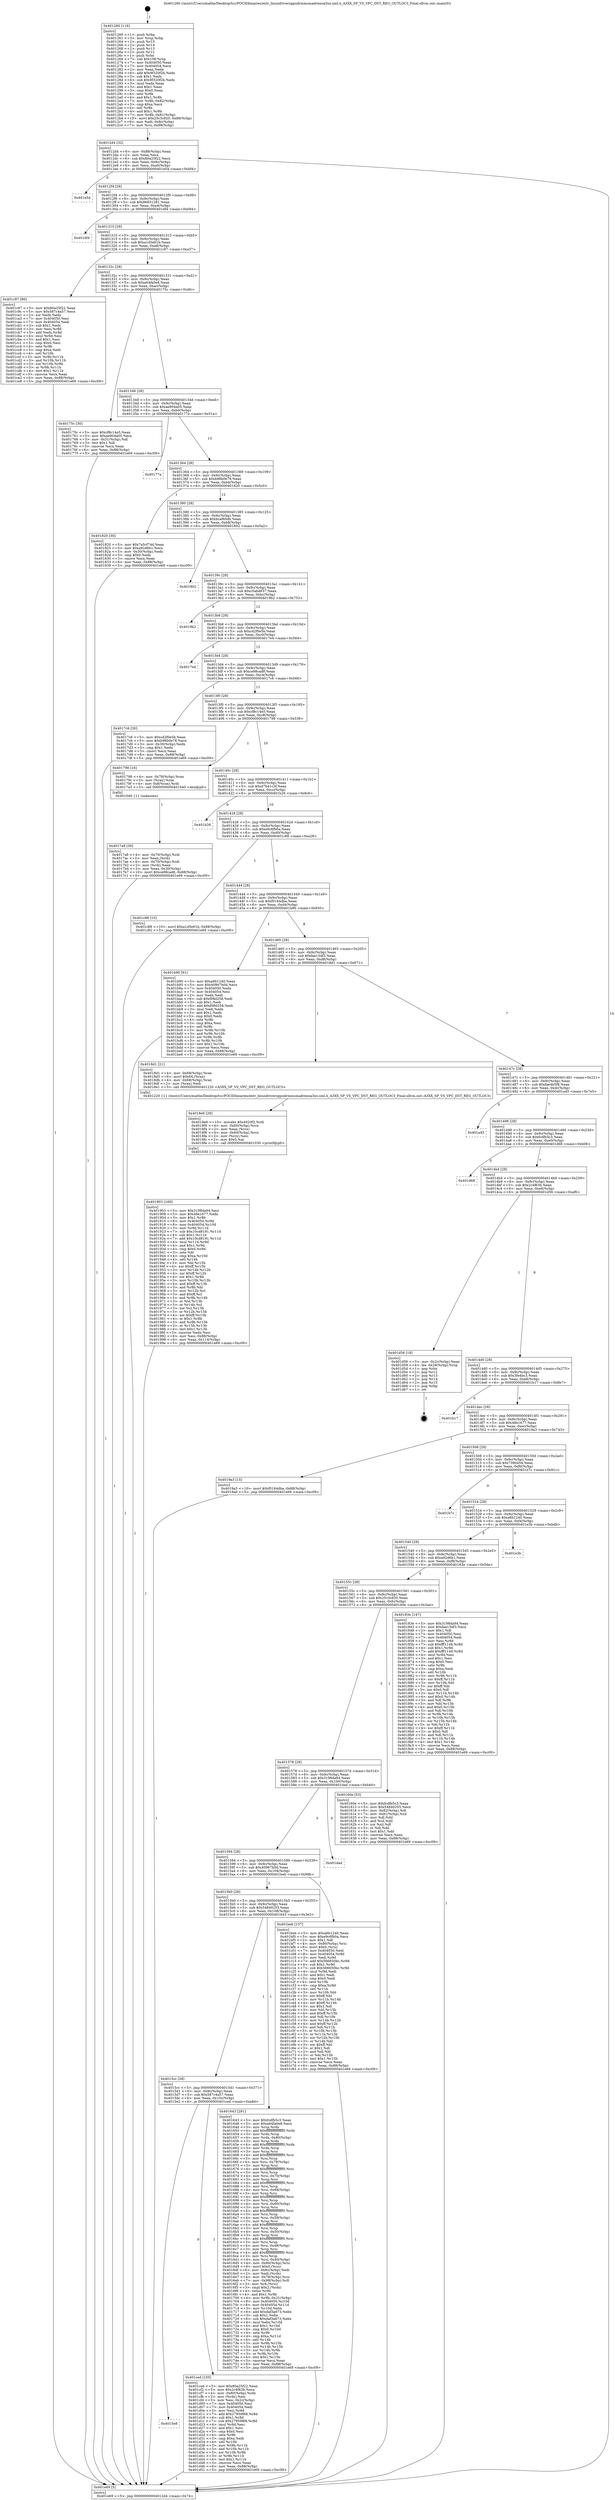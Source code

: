 digraph "0x401260" {
  label = "0x401260 (/mnt/c/Users/mathe/Desktop/tcc/POCII/binaries/extr_linuxdriversgpudrmmsmadrenoa3xx.xml.h_A3XX_SP_VS_VPC_DST_REG_OUTLOC3_Final-ollvm.out::main(0))"
  labelloc = "t"
  node[shape=record]

  Entry [label="",width=0.3,height=0.3,shape=circle,fillcolor=black,style=filled]
  "0x4012d4" [label="{
     0x4012d4 [32]\l
     | [instrs]\l
     &nbsp;&nbsp;0x4012d4 \<+6\>: mov -0x88(%rbp),%eax\l
     &nbsp;&nbsp;0x4012da \<+2\>: mov %eax,%ecx\l
     &nbsp;&nbsp;0x4012dc \<+6\>: sub $0x80a25f22,%ecx\l
     &nbsp;&nbsp;0x4012e2 \<+6\>: mov %eax,-0x9c(%rbp)\l
     &nbsp;&nbsp;0x4012e8 \<+6\>: mov %ecx,-0xa0(%rbp)\l
     &nbsp;&nbsp;0x4012ee \<+6\>: je 0000000000401e54 \<main+0xbf4\>\l
  }"]
  "0x401e54" [label="{
     0x401e54\l
  }", style=dashed]
  "0x4012f4" [label="{
     0x4012f4 [28]\l
     | [instrs]\l
     &nbsp;&nbsp;0x4012f4 \<+5\>: jmp 00000000004012f9 \<main+0x99\>\l
     &nbsp;&nbsp;0x4012f9 \<+6\>: mov -0x9c(%rbp),%eax\l
     &nbsp;&nbsp;0x4012ff \<+5\>: sub $0x86651281,%eax\l
     &nbsp;&nbsp;0x401304 \<+6\>: mov %eax,-0xa4(%rbp)\l
     &nbsp;&nbsp;0x40130a \<+6\>: je 0000000000401df4 \<main+0xb94\>\l
  }"]
  Exit [label="",width=0.3,height=0.3,shape=circle,fillcolor=black,style=filled,peripheries=2]
  "0x401df4" [label="{
     0x401df4\l
  }", style=dashed]
  "0x401310" [label="{
     0x401310 [28]\l
     | [instrs]\l
     &nbsp;&nbsp;0x401310 \<+5\>: jmp 0000000000401315 \<main+0xb5\>\l
     &nbsp;&nbsp;0x401315 \<+6\>: mov -0x9c(%rbp),%eax\l
     &nbsp;&nbsp;0x40131b \<+5\>: sub $0xa1d5e61b,%eax\l
     &nbsp;&nbsp;0x401320 \<+6\>: mov %eax,-0xa8(%rbp)\l
     &nbsp;&nbsp;0x401326 \<+6\>: je 0000000000401c97 \<main+0xa37\>\l
  }"]
  "0x4015e8" [label="{
     0x4015e8\l
  }", style=dashed]
  "0x401c97" [label="{
     0x401c97 [86]\l
     | [instrs]\l
     &nbsp;&nbsp;0x401c97 \<+5\>: mov $0x80a25f22,%eax\l
     &nbsp;&nbsp;0x401c9c \<+5\>: mov $0x587c4a57,%ecx\l
     &nbsp;&nbsp;0x401ca1 \<+2\>: xor %edx,%edx\l
     &nbsp;&nbsp;0x401ca3 \<+7\>: mov 0x404050,%esi\l
     &nbsp;&nbsp;0x401caa \<+7\>: mov 0x404054,%edi\l
     &nbsp;&nbsp;0x401cb1 \<+3\>: sub $0x1,%edx\l
     &nbsp;&nbsp;0x401cb4 \<+3\>: mov %esi,%r8d\l
     &nbsp;&nbsp;0x401cb7 \<+3\>: add %edx,%r8d\l
     &nbsp;&nbsp;0x401cba \<+4\>: imul %r8d,%esi\l
     &nbsp;&nbsp;0x401cbe \<+3\>: and $0x1,%esi\l
     &nbsp;&nbsp;0x401cc1 \<+3\>: cmp $0x0,%esi\l
     &nbsp;&nbsp;0x401cc4 \<+4\>: sete %r9b\l
     &nbsp;&nbsp;0x401cc8 \<+3\>: cmp $0xa,%edi\l
     &nbsp;&nbsp;0x401ccb \<+4\>: setl %r10b\l
     &nbsp;&nbsp;0x401ccf \<+3\>: mov %r9b,%r11b\l
     &nbsp;&nbsp;0x401cd2 \<+3\>: and %r10b,%r11b\l
     &nbsp;&nbsp;0x401cd5 \<+3\>: xor %r10b,%r9b\l
     &nbsp;&nbsp;0x401cd8 \<+3\>: or %r9b,%r11b\l
     &nbsp;&nbsp;0x401cdb \<+4\>: test $0x1,%r11b\l
     &nbsp;&nbsp;0x401cdf \<+3\>: cmovne %ecx,%eax\l
     &nbsp;&nbsp;0x401ce2 \<+6\>: mov %eax,-0x88(%rbp)\l
     &nbsp;&nbsp;0x401ce8 \<+5\>: jmp 0000000000401e69 \<main+0xc09\>\l
  }"]
  "0x40132c" [label="{
     0x40132c [28]\l
     | [instrs]\l
     &nbsp;&nbsp;0x40132c \<+5\>: jmp 0000000000401331 \<main+0xd1\>\l
     &nbsp;&nbsp;0x401331 \<+6\>: mov -0x9c(%rbp),%eax\l
     &nbsp;&nbsp;0x401337 \<+5\>: sub $0xa64fa0e8,%eax\l
     &nbsp;&nbsp;0x40133c \<+6\>: mov %eax,-0xac(%rbp)\l
     &nbsp;&nbsp;0x401342 \<+6\>: je 000000000040175c \<main+0x4fc\>\l
  }"]
  "0x401ced" [label="{
     0x401ced [105]\l
     | [instrs]\l
     &nbsp;&nbsp;0x401ced \<+5\>: mov $0x80a25f22,%eax\l
     &nbsp;&nbsp;0x401cf2 \<+5\>: mov $0x2c4f63b,%ecx\l
     &nbsp;&nbsp;0x401cf7 \<+4\>: mov -0x80(%rbp),%rdx\l
     &nbsp;&nbsp;0x401cfb \<+2\>: mov (%rdx),%esi\l
     &nbsp;&nbsp;0x401cfd \<+3\>: mov %esi,-0x2c(%rbp)\l
     &nbsp;&nbsp;0x401d00 \<+7\>: mov 0x404050,%esi\l
     &nbsp;&nbsp;0x401d07 \<+7\>: mov 0x404054,%edi\l
     &nbsp;&nbsp;0x401d0e \<+3\>: mov %esi,%r8d\l
     &nbsp;&nbsp;0x401d11 \<+7\>: add $0x27959f68,%r8d\l
     &nbsp;&nbsp;0x401d18 \<+4\>: sub $0x1,%r8d\l
     &nbsp;&nbsp;0x401d1c \<+7\>: sub $0x27959f68,%r8d\l
     &nbsp;&nbsp;0x401d23 \<+4\>: imul %r8d,%esi\l
     &nbsp;&nbsp;0x401d27 \<+3\>: and $0x1,%esi\l
     &nbsp;&nbsp;0x401d2a \<+3\>: cmp $0x0,%esi\l
     &nbsp;&nbsp;0x401d2d \<+4\>: sete %r9b\l
     &nbsp;&nbsp;0x401d31 \<+3\>: cmp $0xa,%edi\l
     &nbsp;&nbsp;0x401d34 \<+4\>: setl %r10b\l
     &nbsp;&nbsp;0x401d38 \<+3\>: mov %r9b,%r11b\l
     &nbsp;&nbsp;0x401d3b \<+3\>: and %r10b,%r11b\l
     &nbsp;&nbsp;0x401d3e \<+3\>: xor %r10b,%r9b\l
     &nbsp;&nbsp;0x401d41 \<+3\>: or %r9b,%r11b\l
     &nbsp;&nbsp;0x401d44 \<+4\>: test $0x1,%r11b\l
     &nbsp;&nbsp;0x401d48 \<+3\>: cmovne %ecx,%eax\l
     &nbsp;&nbsp;0x401d4b \<+6\>: mov %eax,-0x88(%rbp)\l
     &nbsp;&nbsp;0x401d51 \<+5\>: jmp 0000000000401e69 \<main+0xc09\>\l
  }"]
  "0x40175c" [label="{
     0x40175c [30]\l
     | [instrs]\l
     &nbsp;&nbsp;0x40175c \<+5\>: mov $0xcf8c14e5,%eax\l
     &nbsp;&nbsp;0x401761 \<+5\>: mov $0xae904a05,%ecx\l
     &nbsp;&nbsp;0x401766 \<+3\>: mov -0x31(%rbp),%dl\l
     &nbsp;&nbsp;0x401769 \<+3\>: test $0x1,%dl\l
     &nbsp;&nbsp;0x40176c \<+3\>: cmovne %ecx,%eax\l
     &nbsp;&nbsp;0x40176f \<+6\>: mov %eax,-0x88(%rbp)\l
     &nbsp;&nbsp;0x401775 \<+5\>: jmp 0000000000401e69 \<main+0xc09\>\l
  }"]
  "0x401348" [label="{
     0x401348 [28]\l
     | [instrs]\l
     &nbsp;&nbsp;0x401348 \<+5\>: jmp 000000000040134d \<main+0xed\>\l
     &nbsp;&nbsp;0x40134d \<+6\>: mov -0x9c(%rbp),%eax\l
     &nbsp;&nbsp;0x401353 \<+5\>: sub $0xae904a05,%eax\l
     &nbsp;&nbsp;0x401358 \<+6\>: mov %eax,-0xb0(%rbp)\l
     &nbsp;&nbsp;0x40135e \<+6\>: je 000000000040177a \<main+0x51a\>\l
  }"]
  "0x401903" [label="{
     0x401903 [160]\l
     | [instrs]\l
     &nbsp;&nbsp;0x401903 \<+5\>: mov $0x3198da94,%esi\l
     &nbsp;&nbsp;0x401908 \<+5\>: mov $0x48e1677,%edx\l
     &nbsp;&nbsp;0x40190d \<+3\>: mov $0x1,%r8b\l
     &nbsp;&nbsp;0x401910 \<+8\>: mov 0x404050,%r9d\l
     &nbsp;&nbsp;0x401918 \<+8\>: mov 0x404054,%r10d\l
     &nbsp;&nbsp;0x401920 \<+3\>: mov %r9d,%r11d\l
     &nbsp;&nbsp;0x401923 \<+7\>: sub $0x10cd8191,%r11d\l
     &nbsp;&nbsp;0x40192a \<+4\>: sub $0x1,%r11d\l
     &nbsp;&nbsp;0x40192e \<+7\>: add $0x10cd8191,%r11d\l
     &nbsp;&nbsp;0x401935 \<+4\>: imul %r11d,%r9d\l
     &nbsp;&nbsp;0x401939 \<+4\>: and $0x1,%r9d\l
     &nbsp;&nbsp;0x40193d \<+4\>: cmp $0x0,%r9d\l
     &nbsp;&nbsp;0x401941 \<+3\>: sete %bl\l
     &nbsp;&nbsp;0x401944 \<+4\>: cmp $0xa,%r10d\l
     &nbsp;&nbsp;0x401948 \<+4\>: setl %r14b\l
     &nbsp;&nbsp;0x40194c \<+3\>: mov %bl,%r15b\l
     &nbsp;&nbsp;0x40194f \<+4\>: xor $0xff,%r15b\l
     &nbsp;&nbsp;0x401953 \<+3\>: mov %r14b,%r12b\l
     &nbsp;&nbsp;0x401956 \<+4\>: xor $0xff,%r12b\l
     &nbsp;&nbsp;0x40195a \<+4\>: xor $0x1,%r8b\l
     &nbsp;&nbsp;0x40195e \<+3\>: mov %r15b,%r13b\l
     &nbsp;&nbsp;0x401961 \<+4\>: and $0xff,%r13b\l
     &nbsp;&nbsp;0x401965 \<+3\>: and %r8b,%bl\l
     &nbsp;&nbsp;0x401968 \<+3\>: mov %r12b,%cl\l
     &nbsp;&nbsp;0x40196b \<+3\>: and $0xff,%cl\l
     &nbsp;&nbsp;0x40196e \<+3\>: and %r8b,%r14b\l
     &nbsp;&nbsp;0x401971 \<+3\>: or %bl,%r13b\l
     &nbsp;&nbsp;0x401974 \<+3\>: or %r14b,%cl\l
     &nbsp;&nbsp;0x401977 \<+3\>: xor %cl,%r13b\l
     &nbsp;&nbsp;0x40197a \<+3\>: or %r12b,%r15b\l
     &nbsp;&nbsp;0x40197d \<+4\>: xor $0xff,%r15b\l
     &nbsp;&nbsp;0x401981 \<+4\>: or $0x1,%r8b\l
     &nbsp;&nbsp;0x401985 \<+3\>: and %r8b,%r15b\l
     &nbsp;&nbsp;0x401988 \<+3\>: or %r15b,%r13b\l
     &nbsp;&nbsp;0x40198b \<+4\>: test $0x1,%r13b\l
     &nbsp;&nbsp;0x40198f \<+3\>: cmovne %edx,%esi\l
     &nbsp;&nbsp;0x401992 \<+6\>: mov %esi,-0x88(%rbp)\l
     &nbsp;&nbsp;0x401998 \<+6\>: mov %eax,-0x114(%rbp)\l
     &nbsp;&nbsp;0x40199e \<+5\>: jmp 0000000000401e69 \<main+0xc09\>\l
  }"]
  "0x40177a" [label="{
     0x40177a\l
  }", style=dashed]
  "0x401364" [label="{
     0x401364 [28]\l
     | [instrs]\l
     &nbsp;&nbsp;0x401364 \<+5\>: jmp 0000000000401369 \<main+0x109\>\l
     &nbsp;&nbsp;0x401369 \<+6\>: mov -0x9c(%rbp),%eax\l
     &nbsp;&nbsp;0x40136f \<+5\>: sub $0xb98b0e78,%eax\l
     &nbsp;&nbsp;0x401374 \<+6\>: mov %eax,-0xb4(%rbp)\l
     &nbsp;&nbsp;0x40137a \<+6\>: je 0000000000401820 \<main+0x5c0\>\l
  }"]
  "0x4018e6" [label="{
     0x4018e6 [29]\l
     | [instrs]\l
     &nbsp;&nbsp;0x4018e6 \<+10\>: movabs $0x4020f2,%rdi\l
     &nbsp;&nbsp;0x4018f0 \<+4\>: mov -0x60(%rbp),%rcx\l
     &nbsp;&nbsp;0x4018f4 \<+2\>: mov %eax,(%rcx)\l
     &nbsp;&nbsp;0x4018f6 \<+4\>: mov -0x60(%rbp),%rcx\l
     &nbsp;&nbsp;0x4018fa \<+2\>: mov (%rcx),%esi\l
     &nbsp;&nbsp;0x4018fc \<+2\>: mov $0x0,%al\l
     &nbsp;&nbsp;0x4018fe \<+5\>: call 0000000000401030 \<printf@plt\>\l
     | [calls]\l
     &nbsp;&nbsp;0x401030 \{1\} (unknown)\l
  }"]
  "0x401820" [label="{
     0x401820 [30]\l
     | [instrs]\l
     &nbsp;&nbsp;0x401820 \<+5\>: mov $0x7a5cf74d,%eax\l
     &nbsp;&nbsp;0x401825 \<+5\>: mov $0xa92d6b1,%ecx\l
     &nbsp;&nbsp;0x40182a \<+3\>: mov -0x30(%rbp),%edx\l
     &nbsp;&nbsp;0x40182d \<+3\>: cmp $0x0,%edx\l
     &nbsp;&nbsp;0x401830 \<+3\>: cmove %ecx,%eax\l
     &nbsp;&nbsp;0x401833 \<+6\>: mov %eax,-0x88(%rbp)\l
     &nbsp;&nbsp;0x401839 \<+5\>: jmp 0000000000401e69 \<main+0xc09\>\l
  }"]
  "0x401380" [label="{
     0x401380 [28]\l
     | [instrs]\l
     &nbsp;&nbsp;0x401380 \<+5\>: jmp 0000000000401385 \<main+0x125\>\l
     &nbsp;&nbsp;0x401385 \<+6\>: mov -0x9c(%rbp),%eax\l
     &nbsp;&nbsp;0x40138b \<+5\>: sub $0xbcaf60db,%eax\l
     &nbsp;&nbsp;0x401390 \<+6\>: mov %eax,-0xb8(%rbp)\l
     &nbsp;&nbsp;0x401396 \<+6\>: je 0000000000401802 \<main+0x5a2\>\l
  }"]
  "0x4017a8" [label="{
     0x4017a8 [30]\l
     | [instrs]\l
     &nbsp;&nbsp;0x4017a8 \<+4\>: mov -0x70(%rbp),%rdi\l
     &nbsp;&nbsp;0x4017ac \<+2\>: mov %eax,(%rdi)\l
     &nbsp;&nbsp;0x4017ae \<+4\>: mov -0x70(%rbp),%rdi\l
     &nbsp;&nbsp;0x4017b2 \<+2\>: mov (%rdi),%eax\l
     &nbsp;&nbsp;0x4017b4 \<+3\>: mov %eax,-0x30(%rbp)\l
     &nbsp;&nbsp;0x4017b7 \<+10\>: movl $0xce98cad8,-0x88(%rbp)\l
     &nbsp;&nbsp;0x4017c1 \<+5\>: jmp 0000000000401e69 \<main+0xc09\>\l
  }"]
  "0x401802" [label="{
     0x401802\l
  }", style=dashed]
  "0x40139c" [label="{
     0x40139c [28]\l
     | [instrs]\l
     &nbsp;&nbsp;0x40139c \<+5\>: jmp 00000000004013a1 \<main+0x141\>\l
     &nbsp;&nbsp;0x4013a1 \<+6\>: mov -0x9c(%rbp),%eax\l
     &nbsp;&nbsp;0x4013a7 \<+5\>: sub $0xc5abd657,%eax\l
     &nbsp;&nbsp;0x4013ac \<+6\>: mov %eax,-0xbc(%rbp)\l
     &nbsp;&nbsp;0x4013b2 \<+6\>: je 00000000004019b2 \<main+0x752\>\l
  }"]
  "0x4015cc" [label="{
     0x4015cc [28]\l
     | [instrs]\l
     &nbsp;&nbsp;0x4015cc \<+5\>: jmp 00000000004015d1 \<main+0x371\>\l
     &nbsp;&nbsp;0x4015d1 \<+6\>: mov -0x9c(%rbp),%eax\l
     &nbsp;&nbsp;0x4015d7 \<+5\>: sub $0x587c4a57,%eax\l
     &nbsp;&nbsp;0x4015dc \<+6\>: mov %eax,-0x10c(%rbp)\l
     &nbsp;&nbsp;0x4015e2 \<+6\>: je 0000000000401ced \<main+0xa8d\>\l
  }"]
  "0x4019b2" [label="{
     0x4019b2\l
  }", style=dashed]
  "0x4013b8" [label="{
     0x4013b8 [28]\l
     | [instrs]\l
     &nbsp;&nbsp;0x4013b8 \<+5\>: jmp 00000000004013bd \<main+0x15d\>\l
     &nbsp;&nbsp;0x4013bd \<+6\>: mov -0x9c(%rbp),%eax\l
     &nbsp;&nbsp;0x4013c3 \<+5\>: sub $0xcd2f0e5b,%eax\l
     &nbsp;&nbsp;0x4013c8 \<+6\>: mov %eax,-0xc0(%rbp)\l
     &nbsp;&nbsp;0x4013ce \<+6\>: je 00000000004017e4 \<main+0x584\>\l
  }"]
  "0x401643" [label="{
     0x401643 [281]\l
     | [instrs]\l
     &nbsp;&nbsp;0x401643 \<+5\>: mov $0xfcdfb5c3,%eax\l
     &nbsp;&nbsp;0x401648 \<+5\>: mov $0xa64fa0e8,%ecx\l
     &nbsp;&nbsp;0x40164d \<+3\>: mov %rsp,%rdx\l
     &nbsp;&nbsp;0x401650 \<+4\>: add $0xfffffffffffffff0,%rdx\l
     &nbsp;&nbsp;0x401654 \<+3\>: mov %rdx,%rsp\l
     &nbsp;&nbsp;0x401657 \<+4\>: mov %rdx,-0x80(%rbp)\l
     &nbsp;&nbsp;0x40165b \<+3\>: mov %rsp,%rdx\l
     &nbsp;&nbsp;0x40165e \<+4\>: add $0xfffffffffffffff0,%rdx\l
     &nbsp;&nbsp;0x401662 \<+3\>: mov %rdx,%rsp\l
     &nbsp;&nbsp;0x401665 \<+3\>: mov %rsp,%rsi\l
     &nbsp;&nbsp;0x401668 \<+4\>: add $0xfffffffffffffff0,%rsi\l
     &nbsp;&nbsp;0x40166c \<+3\>: mov %rsi,%rsp\l
     &nbsp;&nbsp;0x40166f \<+4\>: mov %rsi,-0x78(%rbp)\l
     &nbsp;&nbsp;0x401673 \<+3\>: mov %rsp,%rsi\l
     &nbsp;&nbsp;0x401676 \<+4\>: add $0xfffffffffffffff0,%rsi\l
     &nbsp;&nbsp;0x40167a \<+3\>: mov %rsi,%rsp\l
     &nbsp;&nbsp;0x40167d \<+4\>: mov %rsi,-0x70(%rbp)\l
     &nbsp;&nbsp;0x401681 \<+3\>: mov %rsp,%rsi\l
     &nbsp;&nbsp;0x401684 \<+4\>: add $0xfffffffffffffff0,%rsi\l
     &nbsp;&nbsp;0x401688 \<+3\>: mov %rsi,%rsp\l
     &nbsp;&nbsp;0x40168b \<+4\>: mov %rsi,-0x68(%rbp)\l
     &nbsp;&nbsp;0x40168f \<+3\>: mov %rsp,%rsi\l
     &nbsp;&nbsp;0x401692 \<+4\>: add $0xfffffffffffffff0,%rsi\l
     &nbsp;&nbsp;0x401696 \<+3\>: mov %rsi,%rsp\l
     &nbsp;&nbsp;0x401699 \<+4\>: mov %rsi,-0x60(%rbp)\l
     &nbsp;&nbsp;0x40169d \<+3\>: mov %rsp,%rsi\l
     &nbsp;&nbsp;0x4016a0 \<+4\>: add $0xfffffffffffffff0,%rsi\l
     &nbsp;&nbsp;0x4016a4 \<+3\>: mov %rsi,%rsp\l
     &nbsp;&nbsp;0x4016a7 \<+4\>: mov %rsi,-0x58(%rbp)\l
     &nbsp;&nbsp;0x4016ab \<+3\>: mov %rsp,%rsi\l
     &nbsp;&nbsp;0x4016ae \<+4\>: add $0xfffffffffffffff0,%rsi\l
     &nbsp;&nbsp;0x4016b2 \<+3\>: mov %rsi,%rsp\l
     &nbsp;&nbsp;0x4016b5 \<+4\>: mov %rsi,-0x50(%rbp)\l
     &nbsp;&nbsp;0x4016b9 \<+3\>: mov %rsp,%rsi\l
     &nbsp;&nbsp;0x4016bc \<+4\>: add $0xfffffffffffffff0,%rsi\l
     &nbsp;&nbsp;0x4016c0 \<+3\>: mov %rsi,%rsp\l
     &nbsp;&nbsp;0x4016c3 \<+4\>: mov %rsi,-0x48(%rbp)\l
     &nbsp;&nbsp;0x4016c7 \<+3\>: mov %rsp,%rsi\l
     &nbsp;&nbsp;0x4016ca \<+4\>: add $0xfffffffffffffff0,%rsi\l
     &nbsp;&nbsp;0x4016ce \<+3\>: mov %rsi,%rsp\l
     &nbsp;&nbsp;0x4016d1 \<+4\>: mov %rsi,-0x40(%rbp)\l
     &nbsp;&nbsp;0x4016d5 \<+4\>: mov -0x80(%rbp),%rsi\l
     &nbsp;&nbsp;0x4016d9 \<+6\>: movl $0x0,(%rsi)\l
     &nbsp;&nbsp;0x4016df \<+6\>: mov -0x8c(%rbp),%edi\l
     &nbsp;&nbsp;0x4016e5 \<+2\>: mov %edi,(%rdx)\l
     &nbsp;&nbsp;0x4016e7 \<+4\>: mov -0x78(%rbp),%rsi\l
     &nbsp;&nbsp;0x4016eb \<+7\>: mov -0x98(%rbp),%r8\l
     &nbsp;&nbsp;0x4016f2 \<+3\>: mov %r8,(%rsi)\l
     &nbsp;&nbsp;0x4016f5 \<+3\>: cmpl $0x2,(%rdx)\l
     &nbsp;&nbsp;0x4016f8 \<+4\>: setne %r9b\l
     &nbsp;&nbsp;0x4016fc \<+4\>: and $0x1,%r9b\l
     &nbsp;&nbsp;0x401700 \<+4\>: mov %r9b,-0x31(%rbp)\l
     &nbsp;&nbsp;0x401704 \<+8\>: mov 0x404050,%r10d\l
     &nbsp;&nbsp;0x40170c \<+8\>: mov 0x404054,%r11d\l
     &nbsp;&nbsp;0x401714 \<+3\>: mov %r10d,%ebx\l
     &nbsp;&nbsp;0x401717 \<+6\>: add $0xdaf3a673,%ebx\l
     &nbsp;&nbsp;0x40171d \<+3\>: sub $0x1,%ebx\l
     &nbsp;&nbsp;0x401720 \<+6\>: sub $0xdaf3a673,%ebx\l
     &nbsp;&nbsp;0x401726 \<+4\>: imul %ebx,%r10d\l
     &nbsp;&nbsp;0x40172a \<+4\>: and $0x1,%r10d\l
     &nbsp;&nbsp;0x40172e \<+4\>: cmp $0x0,%r10d\l
     &nbsp;&nbsp;0x401732 \<+4\>: sete %r9b\l
     &nbsp;&nbsp;0x401736 \<+4\>: cmp $0xa,%r11d\l
     &nbsp;&nbsp;0x40173a \<+4\>: setl %r14b\l
     &nbsp;&nbsp;0x40173e \<+3\>: mov %r9b,%r15b\l
     &nbsp;&nbsp;0x401741 \<+3\>: and %r14b,%r15b\l
     &nbsp;&nbsp;0x401744 \<+3\>: xor %r14b,%r9b\l
     &nbsp;&nbsp;0x401747 \<+3\>: or %r9b,%r15b\l
     &nbsp;&nbsp;0x40174a \<+4\>: test $0x1,%r15b\l
     &nbsp;&nbsp;0x40174e \<+3\>: cmovne %ecx,%eax\l
     &nbsp;&nbsp;0x401751 \<+6\>: mov %eax,-0x88(%rbp)\l
     &nbsp;&nbsp;0x401757 \<+5\>: jmp 0000000000401e69 \<main+0xc09\>\l
  }"]
  "0x4017e4" [label="{
     0x4017e4\l
  }", style=dashed]
  "0x4013d4" [label="{
     0x4013d4 [28]\l
     | [instrs]\l
     &nbsp;&nbsp;0x4013d4 \<+5\>: jmp 00000000004013d9 \<main+0x179\>\l
     &nbsp;&nbsp;0x4013d9 \<+6\>: mov -0x9c(%rbp),%eax\l
     &nbsp;&nbsp;0x4013df \<+5\>: sub $0xce98cad8,%eax\l
     &nbsp;&nbsp;0x4013e4 \<+6\>: mov %eax,-0xc4(%rbp)\l
     &nbsp;&nbsp;0x4013ea \<+6\>: je 00000000004017c6 \<main+0x566\>\l
  }"]
  "0x4015b0" [label="{
     0x4015b0 [28]\l
     | [instrs]\l
     &nbsp;&nbsp;0x4015b0 \<+5\>: jmp 00000000004015b5 \<main+0x355\>\l
     &nbsp;&nbsp;0x4015b5 \<+6\>: mov -0x9c(%rbp),%eax\l
     &nbsp;&nbsp;0x4015bb \<+5\>: sub $0x54840255,%eax\l
     &nbsp;&nbsp;0x4015c0 \<+6\>: mov %eax,-0x108(%rbp)\l
     &nbsp;&nbsp;0x4015c6 \<+6\>: je 0000000000401643 \<main+0x3e3\>\l
  }"]
  "0x4017c6" [label="{
     0x4017c6 [30]\l
     | [instrs]\l
     &nbsp;&nbsp;0x4017c6 \<+5\>: mov $0xcd2f0e5b,%eax\l
     &nbsp;&nbsp;0x4017cb \<+5\>: mov $0xb98b0e78,%ecx\l
     &nbsp;&nbsp;0x4017d0 \<+3\>: mov -0x30(%rbp),%edx\l
     &nbsp;&nbsp;0x4017d3 \<+3\>: cmp $0x1,%edx\l
     &nbsp;&nbsp;0x4017d6 \<+3\>: cmovl %ecx,%eax\l
     &nbsp;&nbsp;0x4017d9 \<+6\>: mov %eax,-0x88(%rbp)\l
     &nbsp;&nbsp;0x4017df \<+5\>: jmp 0000000000401e69 \<main+0xc09\>\l
  }"]
  "0x4013f0" [label="{
     0x4013f0 [28]\l
     | [instrs]\l
     &nbsp;&nbsp;0x4013f0 \<+5\>: jmp 00000000004013f5 \<main+0x195\>\l
     &nbsp;&nbsp;0x4013f5 \<+6\>: mov -0x9c(%rbp),%eax\l
     &nbsp;&nbsp;0x4013fb \<+5\>: sub $0xcf8c14e5,%eax\l
     &nbsp;&nbsp;0x401400 \<+6\>: mov %eax,-0xc8(%rbp)\l
     &nbsp;&nbsp;0x401406 \<+6\>: je 0000000000401798 \<main+0x538\>\l
  }"]
  "0x401beb" [label="{
     0x401beb [157]\l
     | [instrs]\l
     &nbsp;&nbsp;0x401beb \<+5\>: mov $0xa6b1240,%eax\l
     &nbsp;&nbsp;0x401bf0 \<+5\>: mov $0xe9c6fb0a,%ecx\l
     &nbsp;&nbsp;0x401bf5 \<+2\>: mov $0x1,%dl\l
     &nbsp;&nbsp;0x401bf7 \<+4\>: mov -0x80(%rbp),%rsi\l
     &nbsp;&nbsp;0x401bfb \<+6\>: movl $0x0,(%rsi)\l
     &nbsp;&nbsp;0x401c01 \<+7\>: mov 0x404050,%edi\l
     &nbsp;&nbsp;0x401c08 \<+8\>: mov 0x404054,%r8d\l
     &nbsp;&nbsp;0x401c10 \<+3\>: mov %edi,%r9d\l
     &nbsp;&nbsp;0x401c13 \<+7\>: add $0x566650bc,%r9d\l
     &nbsp;&nbsp;0x401c1a \<+4\>: sub $0x1,%r9d\l
     &nbsp;&nbsp;0x401c1e \<+7\>: sub $0x566650bc,%r9d\l
     &nbsp;&nbsp;0x401c25 \<+4\>: imul %r9d,%edi\l
     &nbsp;&nbsp;0x401c29 \<+3\>: and $0x1,%edi\l
     &nbsp;&nbsp;0x401c2c \<+3\>: cmp $0x0,%edi\l
     &nbsp;&nbsp;0x401c2f \<+4\>: sete %r10b\l
     &nbsp;&nbsp;0x401c33 \<+4\>: cmp $0xa,%r8d\l
     &nbsp;&nbsp;0x401c37 \<+4\>: setl %r11b\l
     &nbsp;&nbsp;0x401c3b \<+3\>: mov %r10b,%bl\l
     &nbsp;&nbsp;0x401c3e \<+3\>: xor $0xff,%bl\l
     &nbsp;&nbsp;0x401c41 \<+3\>: mov %r11b,%r14b\l
     &nbsp;&nbsp;0x401c44 \<+4\>: xor $0xff,%r14b\l
     &nbsp;&nbsp;0x401c48 \<+3\>: xor $0x1,%dl\l
     &nbsp;&nbsp;0x401c4b \<+3\>: mov %bl,%r15b\l
     &nbsp;&nbsp;0x401c4e \<+4\>: and $0xff,%r15b\l
     &nbsp;&nbsp;0x401c52 \<+3\>: and %dl,%r10b\l
     &nbsp;&nbsp;0x401c55 \<+3\>: mov %r14b,%r12b\l
     &nbsp;&nbsp;0x401c58 \<+4\>: and $0xff,%r12b\l
     &nbsp;&nbsp;0x401c5c \<+3\>: and %dl,%r11b\l
     &nbsp;&nbsp;0x401c5f \<+3\>: or %r10b,%r15b\l
     &nbsp;&nbsp;0x401c62 \<+3\>: or %r11b,%r12b\l
     &nbsp;&nbsp;0x401c65 \<+3\>: xor %r12b,%r15b\l
     &nbsp;&nbsp;0x401c68 \<+3\>: or %r14b,%bl\l
     &nbsp;&nbsp;0x401c6b \<+3\>: xor $0xff,%bl\l
     &nbsp;&nbsp;0x401c6e \<+3\>: or $0x1,%dl\l
     &nbsp;&nbsp;0x401c71 \<+2\>: and %dl,%bl\l
     &nbsp;&nbsp;0x401c73 \<+3\>: or %bl,%r15b\l
     &nbsp;&nbsp;0x401c76 \<+4\>: test $0x1,%r15b\l
     &nbsp;&nbsp;0x401c7a \<+3\>: cmovne %ecx,%eax\l
     &nbsp;&nbsp;0x401c7d \<+6\>: mov %eax,-0x88(%rbp)\l
     &nbsp;&nbsp;0x401c83 \<+5\>: jmp 0000000000401e69 \<main+0xc09\>\l
  }"]
  "0x401798" [label="{
     0x401798 [16]\l
     | [instrs]\l
     &nbsp;&nbsp;0x401798 \<+4\>: mov -0x78(%rbp),%rax\l
     &nbsp;&nbsp;0x40179c \<+3\>: mov (%rax),%rax\l
     &nbsp;&nbsp;0x40179f \<+4\>: mov 0x8(%rax),%rdi\l
     &nbsp;&nbsp;0x4017a3 \<+5\>: call 0000000000401040 \<atoi@plt\>\l
     | [calls]\l
     &nbsp;&nbsp;0x401040 \{1\} (unknown)\l
  }"]
  "0x40140c" [label="{
     0x40140c [28]\l
     | [instrs]\l
     &nbsp;&nbsp;0x40140c \<+5\>: jmp 0000000000401411 \<main+0x1b1\>\l
     &nbsp;&nbsp;0x401411 \<+6\>: mov -0x9c(%rbp),%eax\l
     &nbsp;&nbsp;0x401417 \<+5\>: sub $0xd7641c3f,%eax\l
     &nbsp;&nbsp;0x40141c \<+6\>: mov %eax,-0xcc(%rbp)\l
     &nbsp;&nbsp;0x401422 \<+6\>: je 0000000000401b26 \<main+0x8c6\>\l
  }"]
  "0x401594" [label="{
     0x401594 [28]\l
     | [instrs]\l
     &nbsp;&nbsp;0x401594 \<+5\>: jmp 0000000000401599 \<main+0x339\>\l
     &nbsp;&nbsp;0x401599 \<+6\>: mov -0x9c(%rbp),%eax\l
     &nbsp;&nbsp;0x40159f \<+5\>: sub $0x40967b0d,%eax\l
     &nbsp;&nbsp;0x4015a4 \<+6\>: mov %eax,-0x104(%rbp)\l
     &nbsp;&nbsp;0x4015aa \<+6\>: je 0000000000401beb \<main+0x98b\>\l
  }"]
  "0x401b26" [label="{
     0x401b26\l
  }", style=dashed]
  "0x401428" [label="{
     0x401428 [28]\l
     | [instrs]\l
     &nbsp;&nbsp;0x401428 \<+5\>: jmp 000000000040142d \<main+0x1cd\>\l
     &nbsp;&nbsp;0x40142d \<+6\>: mov -0x9c(%rbp),%eax\l
     &nbsp;&nbsp;0x401433 \<+5\>: sub $0xe9c6fb0a,%eax\l
     &nbsp;&nbsp;0x401438 \<+6\>: mov %eax,-0xd0(%rbp)\l
     &nbsp;&nbsp;0x40143e \<+6\>: je 0000000000401c88 \<main+0xa28\>\l
  }"]
  "0x401dad" [label="{
     0x401dad\l
  }", style=dashed]
  "0x401c88" [label="{
     0x401c88 [15]\l
     | [instrs]\l
     &nbsp;&nbsp;0x401c88 \<+10\>: movl $0xa1d5e61b,-0x88(%rbp)\l
     &nbsp;&nbsp;0x401c92 \<+5\>: jmp 0000000000401e69 \<main+0xc09\>\l
  }"]
  "0x401444" [label="{
     0x401444 [28]\l
     | [instrs]\l
     &nbsp;&nbsp;0x401444 \<+5\>: jmp 0000000000401449 \<main+0x1e9\>\l
     &nbsp;&nbsp;0x401449 \<+6\>: mov -0x9c(%rbp),%eax\l
     &nbsp;&nbsp;0x40144f \<+5\>: sub $0xf0164dba,%eax\l
     &nbsp;&nbsp;0x401454 \<+6\>: mov %eax,-0xd4(%rbp)\l
     &nbsp;&nbsp;0x40145a \<+6\>: je 0000000000401b90 \<main+0x930\>\l
  }"]
  "0x401260" [label="{
     0x401260 [116]\l
     | [instrs]\l
     &nbsp;&nbsp;0x401260 \<+1\>: push %rbp\l
     &nbsp;&nbsp;0x401261 \<+3\>: mov %rsp,%rbp\l
     &nbsp;&nbsp;0x401264 \<+2\>: push %r15\l
     &nbsp;&nbsp;0x401266 \<+2\>: push %r14\l
     &nbsp;&nbsp;0x401268 \<+2\>: push %r13\l
     &nbsp;&nbsp;0x40126a \<+2\>: push %r12\l
     &nbsp;&nbsp;0x40126c \<+1\>: push %rbx\l
     &nbsp;&nbsp;0x40126d \<+7\>: sub $0x108,%rsp\l
     &nbsp;&nbsp;0x401274 \<+7\>: mov 0x404050,%eax\l
     &nbsp;&nbsp;0x40127b \<+7\>: mov 0x404054,%ecx\l
     &nbsp;&nbsp;0x401282 \<+2\>: mov %eax,%edx\l
     &nbsp;&nbsp;0x401284 \<+6\>: add $0x9f320f2b,%edx\l
     &nbsp;&nbsp;0x40128a \<+3\>: sub $0x1,%edx\l
     &nbsp;&nbsp;0x40128d \<+6\>: sub $0x9f320f2b,%edx\l
     &nbsp;&nbsp;0x401293 \<+3\>: imul %edx,%eax\l
     &nbsp;&nbsp;0x401296 \<+3\>: and $0x1,%eax\l
     &nbsp;&nbsp;0x401299 \<+3\>: cmp $0x0,%eax\l
     &nbsp;&nbsp;0x40129c \<+4\>: sete %r8b\l
     &nbsp;&nbsp;0x4012a0 \<+4\>: and $0x1,%r8b\l
     &nbsp;&nbsp;0x4012a4 \<+7\>: mov %r8b,-0x82(%rbp)\l
     &nbsp;&nbsp;0x4012ab \<+3\>: cmp $0xa,%ecx\l
     &nbsp;&nbsp;0x4012ae \<+4\>: setl %r8b\l
     &nbsp;&nbsp;0x4012b2 \<+4\>: and $0x1,%r8b\l
     &nbsp;&nbsp;0x4012b6 \<+7\>: mov %r8b,-0x81(%rbp)\l
     &nbsp;&nbsp;0x4012bd \<+10\>: movl $0x25c3c920,-0x88(%rbp)\l
     &nbsp;&nbsp;0x4012c7 \<+6\>: mov %edi,-0x8c(%rbp)\l
     &nbsp;&nbsp;0x4012cd \<+7\>: mov %rsi,-0x98(%rbp)\l
  }"]
  "0x401b90" [label="{
     0x401b90 [91]\l
     | [instrs]\l
     &nbsp;&nbsp;0x401b90 \<+5\>: mov $0xa6b1240,%eax\l
     &nbsp;&nbsp;0x401b95 \<+5\>: mov $0x40967b0d,%ecx\l
     &nbsp;&nbsp;0x401b9a \<+7\>: mov 0x404050,%edx\l
     &nbsp;&nbsp;0x401ba1 \<+7\>: mov 0x404054,%esi\l
     &nbsp;&nbsp;0x401ba8 \<+2\>: mov %edx,%edi\l
     &nbsp;&nbsp;0x401baa \<+6\>: sub $0xf08d258,%edi\l
     &nbsp;&nbsp;0x401bb0 \<+3\>: sub $0x1,%edi\l
     &nbsp;&nbsp;0x401bb3 \<+6\>: add $0xf08d258,%edi\l
     &nbsp;&nbsp;0x401bb9 \<+3\>: imul %edi,%edx\l
     &nbsp;&nbsp;0x401bbc \<+3\>: and $0x1,%edx\l
     &nbsp;&nbsp;0x401bbf \<+3\>: cmp $0x0,%edx\l
     &nbsp;&nbsp;0x401bc2 \<+4\>: sete %r8b\l
     &nbsp;&nbsp;0x401bc6 \<+3\>: cmp $0xa,%esi\l
     &nbsp;&nbsp;0x401bc9 \<+4\>: setl %r9b\l
     &nbsp;&nbsp;0x401bcd \<+3\>: mov %r8b,%r10b\l
     &nbsp;&nbsp;0x401bd0 \<+3\>: and %r9b,%r10b\l
     &nbsp;&nbsp;0x401bd3 \<+3\>: xor %r9b,%r8b\l
     &nbsp;&nbsp;0x401bd6 \<+3\>: or %r8b,%r10b\l
     &nbsp;&nbsp;0x401bd9 \<+4\>: test $0x1,%r10b\l
     &nbsp;&nbsp;0x401bdd \<+3\>: cmovne %ecx,%eax\l
     &nbsp;&nbsp;0x401be0 \<+6\>: mov %eax,-0x88(%rbp)\l
     &nbsp;&nbsp;0x401be6 \<+5\>: jmp 0000000000401e69 \<main+0xc09\>\l
  }"]
  "0x401460" [label="{
     0x401460 [28]\l
     | [instrs]\l
     &nbsp;&nbsp;0x401460 \<+5\>: jmp 0000000000401465 \<main+0x205\>\l
     &nbsp;&nbsp;0x401465 \<+6\>: mov -0x9c(%rbp),%eax\l
     &nbsp;&nbsp;0x40146b \<+5\>: sub $0xfae15df3,%eax\l
     &nbsp;&nbsp;0x401470 \<+6\>: mov %eax,-0xd8(%rbp)\l
     &nbsp;&nbsp;0x401476 \<+6\>: je 00000000004018d1 \<main+0x671\>\l
  }"]
  "0x401e69" [label="{
     0x401e69 [5]\l
     | [instrs]\l
     &nbsp;&nbsp;0x401e69 \<+5\>: jmp 00000000004012d4 \<main+0x74\>\l
  }"]
  "0x4018d1" [label="{
     0x4018d1 [21]\l
     | [instrs]\l
     &nbsp;&nbsp;0x4018d1 \<+4\>: mov -0x68(%rbp),%rax\l
     &nbsp;&nbsp;0x4018d5 \<+6\>: movl $0x64,(%rax)\l
     &nbsp;&nbsp;0x4018db \<+4\>: mov -0x68(%rbp),%rax\l
     &nbsp;&nbsp;0x4018df \<+2\>: mov (%rax),%edi\l
     &nbsp;&nbsp;0x4018e1 \<+5\>: call 0000000000401220 \<A3XX_SP_VS_VPC_DST_REG_OUTLOC3\>\l
     | [calls]\l
     &nbsp;&nbsp;0x401220 \{1\} (/mnt/c/Users/mathe/Desktop/tcc/POCII/binaries/extr_linuxdriversgpudrmmsmadrenoa3xx.xml.h_A3XX_SP_VS_VPC_DST_REG_OUTLOC3_Final-ollvm.out::A3XX_SP_VS_VPC_DST_REG_OUTLOC3)\l
  }"]
  "0x40147c" [label="{
     0x40147c [28]\l
     | [instrs]\l
     &nbsp;&nbsp;0x40147c \<+5\>: jmp 0000000000401481 \<main+0x221\>\l
     &nbsp;&nbsp;0x401481 \<+6\>: mov -0x9c(%rbp),%eax\l
     &nbsp;&nbsp;0x401487 \<+5\>: sub $0xfae4b5f8,%eax\l
     &nbsp;&nbsp;0x40148c \<+6\>: mov %eax,-0xdc(%rbp)\l
     &nbsp;&nbsp;0x401492 \<+6\>: je 0000000000401a45 \<main+0x7e5\>\l
  }"]
  "0x401578" [label="{
     0x401578 [28]\l
     | [instrs]\l
     &nbsp;&nbsp;0x401578 \<+5\>: jmp 000000000040157d \<main+0x31d\>\l
     &nbsp;&nbsp;0x40157d \<+6\>: mov -0x9c(%rbp),%eax\l
     &nbsp;&nbsp;0x401583 \<+5\>: sub $0x3198da94,%eax\l
     &nbsp;&nbsp;0x401588 \<+6\>: mov %eax,-0x100(%rbp)\l
     &nbsp;&nbsp;0x40158e \<+6\>: je 0000000000401dad \<main+0xb4d\>\l
  }"]
  "0x401a45" [label="{
     0x401a45\l
  }", style=dashed]
  "0x401498" [label="{
     0x401498 [28]\l
     | [instrs]\l
     &nbsp;&nbsp;0x401498 \<+5\>: jmp 000000000040149d \<main+0x23d\>\l
     &nbsp;&nbsp;0x40149d \<+6\>: mov -0x9c(%rbp),%eax\l
     &nbsp;&nbsp;0x4014a3 \<+5\>: sub $0xfcdfb5c3,%eax\l
     &nbsp;&nbsp;0x4014a8 \<+6\>: mov %eax,-0xe0(%rbp)\l
     &nbsp;&nbsp;0x4014ae \<+6\>: je 0000000000401d68 \<main+0xb08\>\l
  }"]
  "0x40160e" [label="{
     0x40160e [53]\l
     | [instrs]\l
     &nbsp;&nbsp;0x40160e \<+5\>: mov $0xfcdfb5c3,%eax\l
     &nbsp;&nbsp;0x401613 \<+5\>: mov $0x54840255,%ecx\l
     &nbsp;&nbsp;0x401618 \<+6\>: mov -0x82(%rbp),%dl\l
     &nbsp;&nbsp;0x40161e \<+7\>: mov -0x81(%rbp),%sil\l
     &nbsp;&nbsp;0x401625 \<+3\>: mov %dl,%dil\l
     &nbsp;&nbsp;0x401628 \<+3\>: and %sil,%dil\l
     &nbsp;&nbsp;0x40162b \<+3\>: xor %sil,%dl\l
     &nbsp;&nbsp;0x40162e \<+3\>: or %dl,%dil\l
     &nbsp;&nbsp;0x401631 \<+4\>: test $0x1,%dil\l
     &nbsp;&nbsp;0x401635 \<+3\>: cmovne %ecx,%eax\l
     &nbsp;&nbsp;0x401638 \<+6\>: mov %eax,-0x88(%rbp)\l
     &nbsp;&nbsp;0x40163e \<+5\>: jmp 0000000000401e69 \<main+0xc09\>\l
  }"]
  "0x401d68" [label="{
     0x401d68\l
  }", style=dashed]
  "0x4014b4" [label="{
     0x4014b4 [28]\l
     | [instrs]\l
     &nbsp;&nbsp;0x4014b4 \<+5\>: jmp 00000000004014b9 \<main+0x259\>\l
     &nbsp;&nbsp;0x4014b9 \<+6\>: mov -0x9c(%rbp),%eax\l
     &nbsp;&nbsp;0x4014bf \<+5\>: sub $0x2c4f63b,%eax\l
     &nbsp;&nbsp;0x4014c4 \<+6\>: mov %eax,-0xe4(%rbp)\l
     &nbsp;&nbsp;0x4014ca \<+6\>: je 0000000000401d56 \<main+0xaf6\>\l
  }"]
  "0x40155c" [label="{
     0x40155c [28]\l
     | [instrs]\l
     &nbsp;&nbsp;0x40155c \<+5\>: jmp 0000000000401561 \<main+0x301\>\l
     &nbsp;&nbsp;0x401561 \<+6\>: mov -0x9c(%rbp),%eax\l
     &nbsp;&nbsp;0x401567 \<+5\>: sub $0x25c3c920,%eax\l
     &nbsp;&nbsp;0x40156c \<+6\>: mov %eax,-0xfc(%rbp)\l
     &nbsp;&nbsp;0x401572 \<+6\>: je 000000000040160e \<main+0x3ae\>\l
  }"]
  "0x401d56" [label="{
     0x401d56 [18]\l
     | [instrs]\l
     &nbsp;&nbsp;0x401d56 \<+3\>: mov -0x2c(%rbp),%eax\l
     &nbsp;&nbsp;0x401d59 \<+4\>: lea -0x28(%rbp),%rsp\l
     &nbsp;&nbsp;0x401d5d \<+1\>: pop %rbx\l
     &nbsp;&nbsp;0x401d5e \<+2\>: pop %r12\l
     &nbsp;&nbsp;0x401d60 \<+2\>: pop %r13\l
     &nbsp;&nbsp;0x401d62 \<+2\>: pop %r14\l
     &nbsp;&nbsp;0x401d64 \<+2\>: pop %r15\l
     &nbsp;&nbsp;0x401d66 \<+1\>: pop %rbp\l
     &nbsp;&nbsp;0x401d67 \<+1\>: ret\l
  }"]
  "0x4014d0" [label="{
     0x4014d0 [28]\l
     | [instrs]\l
     &nbsp;&nbsp;0x4014d0 \<+5\>: jmp 00000000004014d5 \<main+0x275\>\l
     &nbsp;&nbsp;0x4014d5 \<+6\>: mov -0x9c(%rbp),%eax\l
     &nbsp;&nbsp;0x4014db \<+5\>: sub $0x3fe4bc3,%eax\l
     &nbsp;&nbsp;0x4014e0 \<+6\>: mov %eax,-0xe8(%rbp)\l
     &nbsp;&nbsp;0x4014e6 \<+6\>: je 0000000000401b17 \<main+0x8b7\>\l
  }"]
  "0x40183e" [label="{
     0x40183e [147]\l
     | [instrs]\l
     &nbsp;&nbsp;0x40183e \<+5\>: mov $0x3198da94,%eax\l
     &nbsp;&nbsp;0x401843 \<+5\>: mov $0xfae15df3,%ecx\l
     &nbsp;&nbsp;0x401848 \<+2\>: mov $0x1,%dl\l
     &nbsp;&nbsp;0x40184a \<+7\>: mov 0x404050,%esi\l
     &nbsp;&nbsp;0x401851 \<+7\>: mov 0x404054,%edi\l
     &nbsp;&nbsp;0x401858 \<+3\>: mov %esi,%r8d\l
     &nbsp;&nbsp;0x40185b \<+7\>: sub $0xfff1149,%r8d\l
     &nbsp;&nbsp;0x401862 \<+4\>: sub $0x1,%r8d\l
     &nbsp;&nbsp;0x401866 \<+7\>: add $0xfff1149,%r8d\l
     &nbsp;&nbsp;0x40186d \<+4\>: imul %r8d,%esi\l
     &nbsp;&nbsp;0x401871 \<+3\>: and $0x1,%esi\l
     &nbsp;&nbsp;0x401874 \<+3\>: cmp $0x0,%esi\l
     &nbsp;&nbsp;0x401877 \<+4\>: sete %r9b\l
     &nbsp;&nbsp;0x40187b \<+3\>: cmp $0xa,%edi\l
     &nbsp;&nbsp;0x40187e \<+4\>: setl %r10b\l
     &nbsp;&nbsp;0x401882 \<+3\>: mov %r9b,%r11b\l
     &nbsp;&nbsp;0x401885 \<+4\>: xor $0xff,%r11b\l
     &nbsp;&nbsp;0x401889 \<+3\>: mov %r10b,%bl\l
     &nbsp;&nbsp;0x40188c \<+3\>: xor $0xff,%bl\l
     &nbsp;&nbsp;0x40188f \<+3\>: xor $0x0,%dl\l
     &nbsp;&nbsp;0x401892 \<+3\>: mov %r11b,%r14b\l
     &nbsp;&nbsp;0x401895 \<+4\>: and $0x0,%r14b\l
     &nbsp;&nbsp;0x401899 \<+3\>: and %dl,%r9b\l
     &nbsp;&nbsp;0x40189c \<+3\>: mov %bl,%r15b\l
     &nbsp;&nbsp;0x40189f \<+4\>: and $0x0,%r15b\l
     &nbsp;&nbsp;0x4018a3 \<+3\>: and %dl,%r10b\l
     &nbsp;&nbsp;0x4018a6 \<+3\>: or %r9b,%r14b\l
     &nbsp;&nbsp;0x4018a9 \<+3\>: or %r10b,%r15b\l
     &nbsp;&nbsp;0x4018ac \<+3\>: xor %r15b,%r14b\l
     &nbsp;&nbsp;0x4018af \<+3\>: or %bl,%r11b\l
     &nbsp;&nbsp;0x4018b2 \<+4\>: xor $0xff,%r11b\l
     &nbsp;&nbsp;0x4018b6 \<+3\>: or $0x0,%dl\l
     &nbsp;&nbsp;0x4018b9 \<+3\>: and %dl,%r11b\l
     &nbsp;&nbsp;0x4018bc \<+3\>: or %r11b,%r14b\l
     &nbsp;&nbsp;0x4018bf \<+4\>: test $0x1,%r14b\l
     &nbsp;&nbsp;0x4018c3 \<+3\>: cmovne %ecx,%eax\l
     &nbsp;&nbsp;0x4018c6 \<+6\>: mov %eax,-0x88(%rbp)\l
     &nbsp;&nbsp;0x4018cc \<+5\>: jmp 0000000000401e69 \<main+0xc09\>\l
  }"]
  "0x401b17" [label="{
     0x401b17\l
  }", style=dashed]
  "0x4014ec" [label="{
     0x4014ec [28]\l
     | [instrs]\l
     &nbsp;&nbsp;0x4014ec \<+5\>: jmp 00000000004014f1 \<main+0x291\>\l
     &nbsp;&nbsp;0x4014f1 \<+6\>: mov -0x9c(%rbp),%eax\l
     &nbsp;&nbsp;0x4014f7 \<+5\>: sub $0x48e1677,%eax\l
     &nbsp;&nbsp;0x4014fc \<+6\>: mov %eax,-0xec(%rbp)\l
     &nbsp;&nbsp;0x401502 \<+6\>: je 00000000004019a3 \<main+0x743\>\l
  }"]
  "0x401540" [label="{
     0x401540 [28]\l
     | [instrs]\l
     &nbsp;&nbsp;0x401540 \<+5\>: jmp 0000000000401545 \<main+0x2e5\>\l
     &nbsp;&nbsp;0x401545 \<+6\>: mov -0x9c(%rbp),%eax\l
     &nbsp;&nbsp;0x40154b \<+5\>: sub $0xa92d6b1,%eax\l
     &nbsp;&nbsp;0x401550 \<+6\>: mov %eax,-0xf8(%rbp)\l
     &nbsp;&nbsp;0x401556 \<+6\>: je 000000000040183e \<main+0x5de\>\l
  }"]
  "0x4019a3" [label="{
     0x4019a3 [15]\l
     | [instrs]\l
     &nbsp;&nbsp;0x4019a3 \<+10\>: movl $0xf0164dba,-0x88(%rbp)\l
     &nbsp;&nbsp;0x4019ad \<+5\>: jmp 0000000000401e69 \<main+0xc09\>\l
  }"]
  "0x401508" [label="{
     0x401508 [28]\l
     | [instrs]\l
     &nbsp;&nbsp;0x401508 \<+5\>: jmp 000000000040150d \<main+0x2ad\>\l
     &nbsp;&nbsp;0x40150d \<+6\>: mov -0x9c(%rbp),%eax\l
     &nbsp;&nbsp;0x401513 \<+5\>: sub $0x7390454,%eax\l
     &nbsp;&nbsp;0x401518 \<+6\>: mov %eax,-0xf0(%rbp)\l
     &nbsp;&nbsp;0x40151e \<+6\>: je 0000000000401b7c \<main+0x91c\>\l
  }"]
  "0x401e3b" [label="{
     0x401e3b\l
  }", style=dashed]
  "0x401b7c" [label="{
     0x401b7c\l
  }", style=dashed]
  "0x401524" [label="{
     0x401524 [28]\l
     | [instrs]\l
     &nbsp;&nbsp;0x401524 \<+5\>: jmp 0000000000401529 \<main+0x2c9\>\l
     &nbsp;&nbsp;0x401529 \<+6\>: mov -0x9c(%rbp),%eax\l
     &nbsp;&nbsp;0x40152f \<+5\>: sub $0xa6b1240,%eax\l
     &nbsp;&nbsp;0x401534 \<+6\>: mov %eax,-0xf4(%rbp)\l
     &nbsp;&nbsp;0x40153a \<+6\>: je 0000000000401e3b \<main+0xbdb\>\l
  }"]
  Entry -> "0x401260" [label=" 1"]
  "0x4012d4" -> "0x401e54" [label=" 0"]
  "0x4012d4" -> "0x4012f4" [label=" 15"]
  "0x401d56" -> Exit [label=" 1"]
  "0x4012f4" -> "0x401df4" [label=" 0"]
  "0x4012f4" -> "0x401310" [label=" 15"]
  "0x401ced" -> "0x401e69" [label=" 1"]
  "0x401310" -> "0x401c97" [label=" 1"]
  "0x401310" -> "0x40132c" [label=" 14"]
  "0x4015cc" -> "0x4015e8" [label=" 0"]
  "0x40132c" -> "0x40175c" [label=" 1"]
  "0x40132c" -> "0x401348" [label=" 13"]
  "0x4015cc" -> "0x401ced" [label=" 1"]
  "0x401348" -> "0x40177a" [label=" 0"]
  "0x401348" -> "0x401364" [label=" 13"]
  "0x401c97" -> "0x401e69" [label=" 1"]
  "0x401364" -> "0x401820" [label=" 1"]
  "0x401364" -> "0x401380" [label=" 12"]
  "0x401c88" -> "0x401e69" [label=" 1"]
  "0x401380" -> "0x401802" [label=" 0"]
  "0x401380" -> "0x40139c" [label=" 12"]
  "0x401beb" -> "0x401e69" [label=" 1"]
  "0x40139c" -> "0x4019b2" [label=" 0"]
  "0x40139c" -> "0x4013b8" [label=" 12"]
  "0x4019a3" -> "0x401e69" [label=" 1"]
  "0x4013b8" -> "0x4017e4" [label=" 0"]
  "0x4013b8" -> "0x4013d4" [label=" 12"]
  "0x401903" -> "0x401e69" [label=" 1"]
  "0x4013d4" -> "0x4017c6" [label=" 1"]
  "0x4013d4" -> "0x4013f0" [label=" 11"]
  "0x4018d1" -> "0x4018e6" [label=" 1"]
  "0x4013f0" -> "0x401798" [label=" 1"]
  "0x4013f0" -> "0x40140c" [label=" 10"]
  "0x40183e" -> "0x401e69" [label=" 1"]
  "0x40140c" -> "0x401b26" [label=" 0"]
  "0x40140c" -> "0x401428" [label=" 10"]
  "0x4017c6" -> "0x401e69" [label=" 1"]
  "0x401428" -> "0x401c88" [label=" 1"]
  "0x401428" -> "0x401444" [label=" 9"]
  "0x4017a8" -> "0x401e69" [label=" 1"]
  "0x401444" -> "0x401b90" [label=" 1"]
  "0x401444" -> "0x401460" [label=" 8"]
  "0x40175c" -> "0x401e69" [label=" 1"]
  "0x401460" -> "0x4018d1" [label=" 1"]
  "0x401460" -> "0x40147c" [label=" 7"]
  "0x401643" -> "0x401e69" [label=" 1"]
  "0x40147c" -> "0x401a45" [label=" 0"]
  "0x40147c" -> "0x401498" [label=" 7"]
  "0x401b90" -> "0x401e69" [label=" 1"]
  "0x401498" -> "0x401d68" [label=" 0"]
  "0x401498" -> "0x4014b4" [label=" 7"]
  "0x4015b0" -> "0x4015cc" [label=" 1"]
  "0x4014b4" -> "0x401d56" [label=" 1"]
  "0x4014b4" -> "0x4014d0" [label=" 6"]
  "0x4018e6" -> "0x401903" [label=" 1"]
  "0x4014d0" -> "0x401b17" [label=" 0"]
  "0x4014d0" -> "0x4014ec" [label=" 6"]
  "0x401594" -> "0x4015b0" [label=" 2"]
  "0x4014ec" -> "0x4019a3" [label=" 1"]
  "0x4014ec" -> "0x401508" [label=" 5"]
  "0x401820" -> "0x401e69" [label=" 1"]
  "0x401508" -> "0x401b7c" [label=" 0"]
  "0x401508" -> "0x401524" [label=" 5"]
  "0x401578" -> "0x401594" [label=" 3"]
  "0x401524" -> "0x401e3b" [label=" 0"]
  "0x401524" -> "0x401540" [label=" 5"]
  "0x401594" -> "0x401beb" [label=" 1"]
  "0x401540" -> "0x40183e" [label=" 1"]
  "0x401540" -> "0x40155c" [label=" 4"]
  "0x4015b0" -> "0x401643" [label=" 1"]
  "0x40155c" -> "0x40160e" [label=" 1"]
  "0x40155c" -> "0x401578" [label=" 3"]
  "0x40160e" -> "0x401e69" [label=" 1"]
  "0x401260" -> "0x4012d4" [label=" 1"]
  "0x401e69" -> "0x4012d4" [label=" 14"]
  "0x401798" -> "0x4017a8" [label=" 1"]
  "0x401578" -> "0x401dad" [label=" 0"]
}

